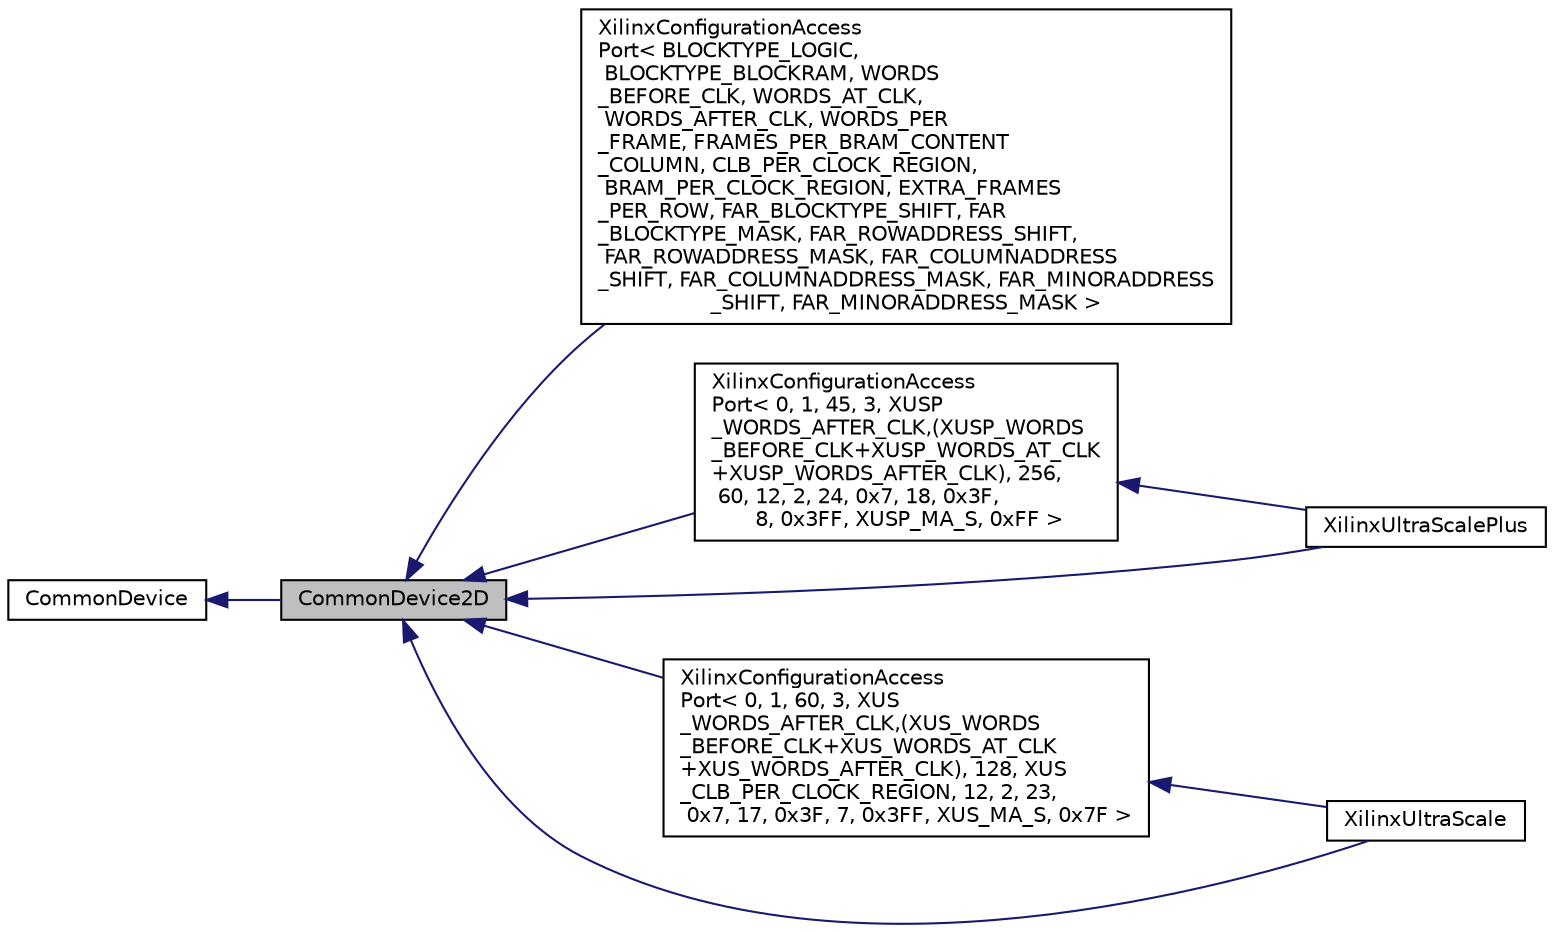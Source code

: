 digraph "CommonDevice2D"
{
 // INTERACTIVE_SVG=YES
 // LATEX_PDF_SIZE
  edge [fontname="Helvetica",fontsize="10",labelfontname="Helvetica",labelfontsize="10"];
  node [fontname="Helvetica",fontsize="10",shape=record];
  rankdir="LR";
  Node1 [label="CommonDevice2D",height=0.2,width=0.4,color="black", fillcolor="grey75", style="filled", fontcolor="black",tooltip=" "];
  Node2 -> Node1 [dir="back",color="midnightblue",fontsize="10",style="solid",fontname="Helvetica"];
  Node2 [label="CommonDevice",height=0.2,width=0.4,color="black", fillcolor="white", style="filled",URL="$classCommonDevice.html",tooltip=" "];
  Node1 -> Node3 [dir="back",color="midnightblue",fontsize="10",style="solid",fontname="Helvetica"];
  Node3 [label="XilinxConfigurationAccess\lPort\< BLOCKTYPE_LOGIC,\l BLOCKTYPE_BLOCKRAM, WORDS\l_BEFORE_CLK, WORDS_AT_CLK,\l WORDS_AFTER_CLK, WORDS_PER\l_FRAME, FRAMES_PER_BRAM_CONTENT\l_COLUMN, CLB_PER_CLOCK_REGION,\l BRAM_PER_CLOCK_REGION, EXTRA_FRAMES\l_PER_ROW, FAR_BLOCKTYPE_SHIFT, FAR\l_BLOCKTYPE_MASK, FAR_ROWADDRESS_SHIFT,\l FAR_ROWADDRESS_MASK, FAR_COLUMNADDRESS\l_SHIFT, FAR_COLUMNADDRESS_MASK, FAR_MINORADDRESS\l_SHIFT, FAR_MINORADDRESS_MASK \>",height=0.2,width=0.4,color="black", fillcolor="white", style="filled",URL="$classXilinxConfigurationAccessPort.html",tooltip=" "];
  Node1 -> Node4 [dir="back",color="midnightblue",fontsize="10",style="solid",fontname="Helvetica"];
  Node4 [label="XilinxConfigurationAccess\lPort\< 0, 1, 45, 3, XUSP\l_WORDS_AFTER_CLK,(XUSP_WORDS\l_BEFORE_CLK+XUSP_WORDS_AT_CLK\l+XUSP_WORDS_AFTER_CLK), 256,\l 60, 12, 2, 24, 0x7, 18, 0x3F,\l 8, 0x3FF, XUSP_MA_S, 0xFF \>",height=0.2,width=0.4,color="black", fillcolor="white", style="filled",URL="$classXilinxConfigurationAccessPort.html",tooltip=" "];
  Node4 -> Node5 [dir="back",color="midnightblue",fontsize="10",style="solid",fontname="Helvetica"];
  Node5 [label="XilinxUltraScalePlus",height=0.2,width=0.4,color="black", fillcolor="white", style="filled",URL="$classXilinxUltraScalePlus.html",tooltip=" "];
  Node1 -> Node6 [dir="back",color="midnightblue",fontsize="10",style="solid",fontname="Helvetica"];
  Node6 [label="XilinxConfigurationAccess\lPort\< 0, 1, 60, 3, XUS\l_WORDS_AFTER_CLK,(XUS_WORDS\l_BEFORE_CLK+XUS_WORDS_AT_CLK\l+XUS_WORDS_AFTER_CLK), 128, XUS\l_CLB_PER_CLOCK_REGION, 12, 2, 23,\l 0x7, 17, 0x3F, 7, 0x3FF, XUS_MA_S, 0x7F \>",height=0.2,width=0.4,color="black", fillcolor="white", style="filled",URL="$classXilinxConfigurationAccessPort.html",tooltip=" "];
  Node6 -> Node7 [dir="back",color="midnightblue",fontsize="10",style="solid",fontname="Helvetica"];
  Node7 [label="XilinxUltraScale",height=0.2,width=0.4,color="black", fillcolor="white", style="filled",URL="$classXilinxUltraScale.html",tooltip=" "];
  Node1 -> Node7 [dir="back",color="midnightblue",fontsize="10",style="solid",fontname="Helvetica"];
  Node1 -> Node5 [dir="back",color="midnightblue",fontsize="10",style="solid",fontname="Helvetica"];
}
